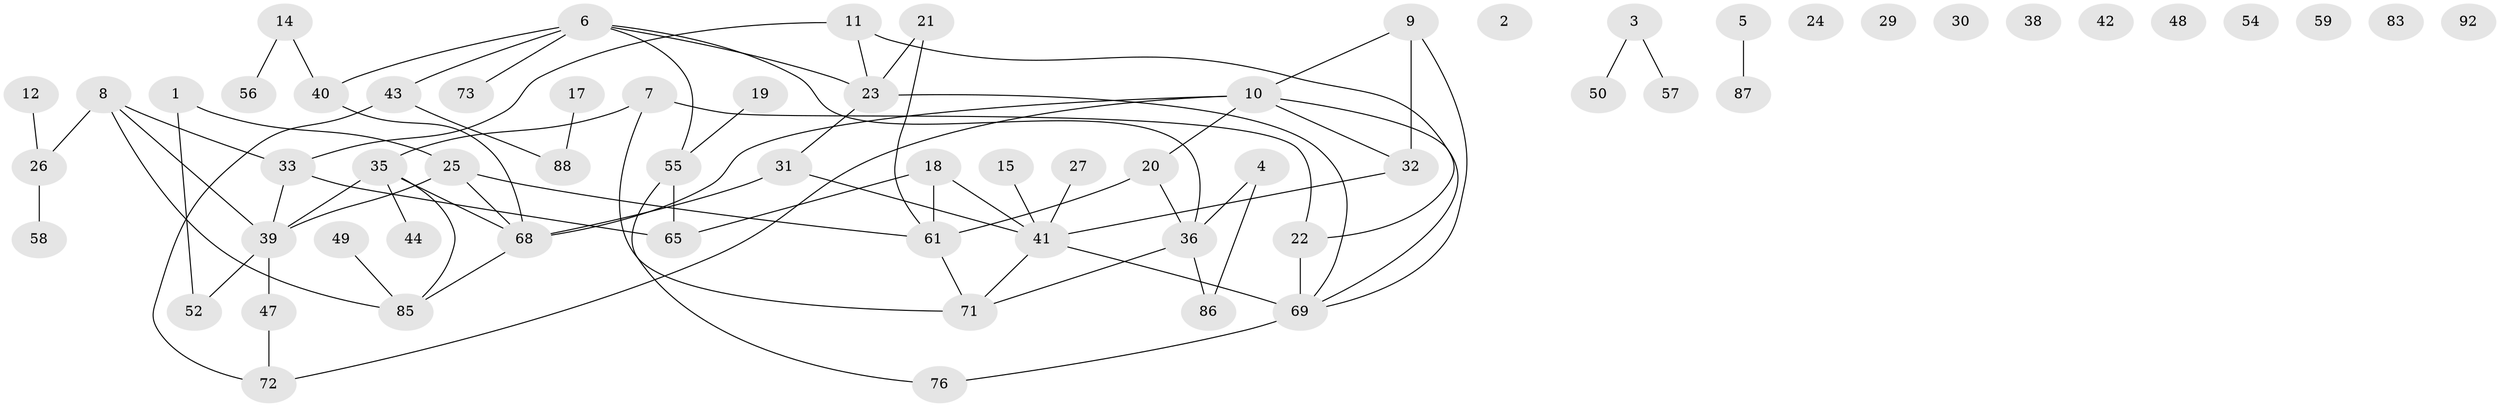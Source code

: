 // original degree distribution, {2: 0.25, 0: 0.09375, 1: 0.22916666666666666, 5: 0.0625, 3: 0.20833333333333334, 4: 0.14583333333333334, 6: 0.010416666666666666}
// Generated by graph-tools (version 1.1) at 2025/41/03/06/25 10:41:19]
// undirected, 64 vertices, 77 edges
graph export_dot {
graph [start="1"]
  node [color=gray90,style=filled];
  1;
  2;
  3;
  4 [super="+93"];
  5;
  6 [super="+77"];
  7 [super="+13"];
  8;
  9 [super="+60"];
  10 [super="+46"];
  11;
  12;
  14 [super="+16"];
  15;
  17 [super="+79"];
  18;
  19;
  20 [super="+51"];
  21;
  22 [super="+53"];
  23 [super="+45"];
  24;
  25 [super="+34"];
  26 [super="+28"];
  27;
  29;
  30;
  31;
  32 [super="+89"];
  33 [super="+37"];
  35 [super="+94"];
  36 [super="+90"];
  38;
  39 [super="+66"];
  40 [super="+84"];
  41 [super="+95"];
  42;
  43 [super="+67"];
  44;
  47 [super="+63"];
  48;
  49 [super="+78"];
  50;
  52 [super="+70"];
  54 [super="+62"];
  55 [super="+64"];
  56 [super="+80"];
  57 [super="+75"];
  58;
  59 [super="+96"];
  61 [super="+81"];
  65 [super="+74"];
  68 [super="+82"];
  69 [super="+91"];
  71;
  72;
  73;
  76;
  83;
  85;
  86;
  87;
  88;
  92;
  1 -- 25;
  1 -- 52;
  3 -- 50;
  3 -- 57;
  4 -- 86;
  4 -- 36;
  5 -- 87;
  6 -- 43;
  6 -- 55;
  6 -- 73;
  6 -- 36;
  6 -- 23;
  6 -- 40;
  7 -- 22;
  7 -- 35;
  7 -- 71;
  8 -- 33;
  8 -- 39;
  8 -- 85;
  8 -- 26;
  9 -- 10;
  9 -- 69;
  9 -- 32;
  10 -- 68;
  10 -- 32;
  10 -- 72;
  10 -- 69;
  10 -- 20;
  11 -- 33;
  11 -- 23;
  11 -- 22;
  12 -- 26;
  14 -- 40;
  14 -- 56;
  15 -- 41;
  17 -- 88;
  18 -- 41;
  18 -- 65;
  18 -- 61;
  19 -- 55;
  20 -- 36;
  20 -- 61;
  21 -- 23;
  21 -- 61;
  22 -- 69 [weight=2];
  23 -- 69;
  23 -- 31;
  25 -- 61;
  25 -- 68;
  25 -- 39;
  26 -- 58;
  27 -- 41;
  31 -- 68;
  31 -- 41;
  32 -- 41;
  33 -- 39;
  33 -- 65;
  35 -- 85;
  35 -- 44;
  35 -- 68;
  35 -- 39;
  36 -- 86;
  36 -- 71;
  39 -- 52;
  39 -- 47;
  40 -- 68;
  41 -- 71;
  41 -- 69 [weight=2];
  43 -- 72;
  43 -- 88;
  47 -- 72;
  49 -- 85;
  55 -- 76;
  55 -- 65;
  61 -- 71;
  68 -- 85;
  69 -- 76;
}
